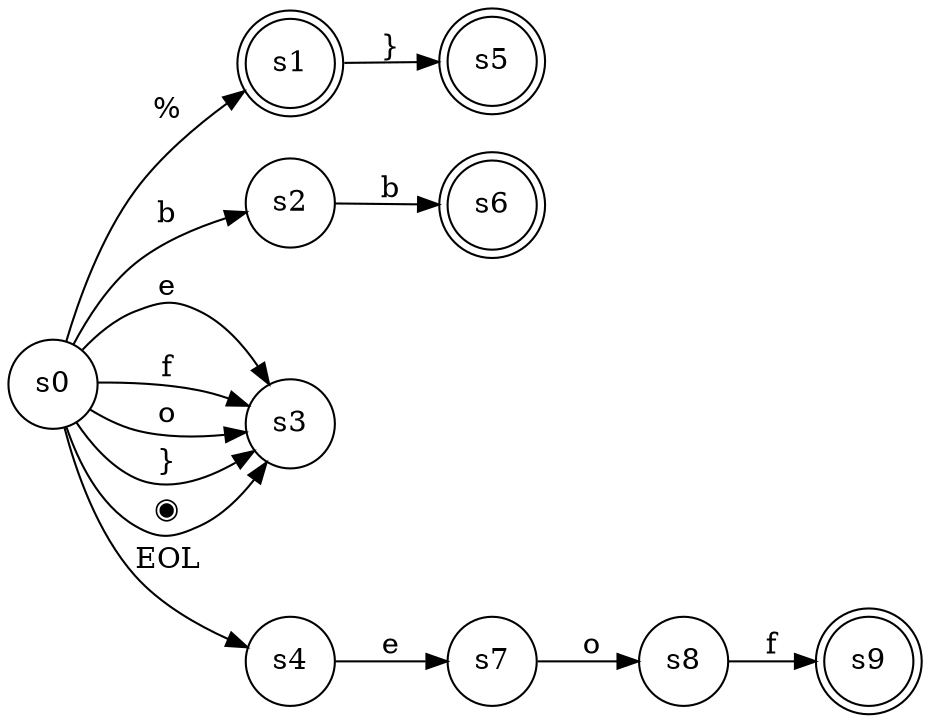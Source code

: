 digraph finite_state_machine {
	rankdir=LR;
	size="18,8"
	node [shape = doublecircle]; s1 s5 s6 s9;
	node [shape = circle];
	s0 -> s1 [ label = "%" ];
	s0 -> s2 [ label = "b" ];
	s0 -> s3 [ label = "e" ];
	s0 -> s3 [ label = "f" ];
	s0 -> s3 [ label = "o" ];
	s0 -> s3 [ label = "}" ];
	s0 -> s4 [ label = "EOL" ];
	s0 -> s3 [ label = "◉" ];
	s1 -> s5 [ label = "}" ];
	s2 -> s6 [ label = "b" ];
	s4 -> s7 [ label = "e" ];
	s7 -> s8 [ label = "o" ];
	s8 -> s9 [ label = "f" ];
}
